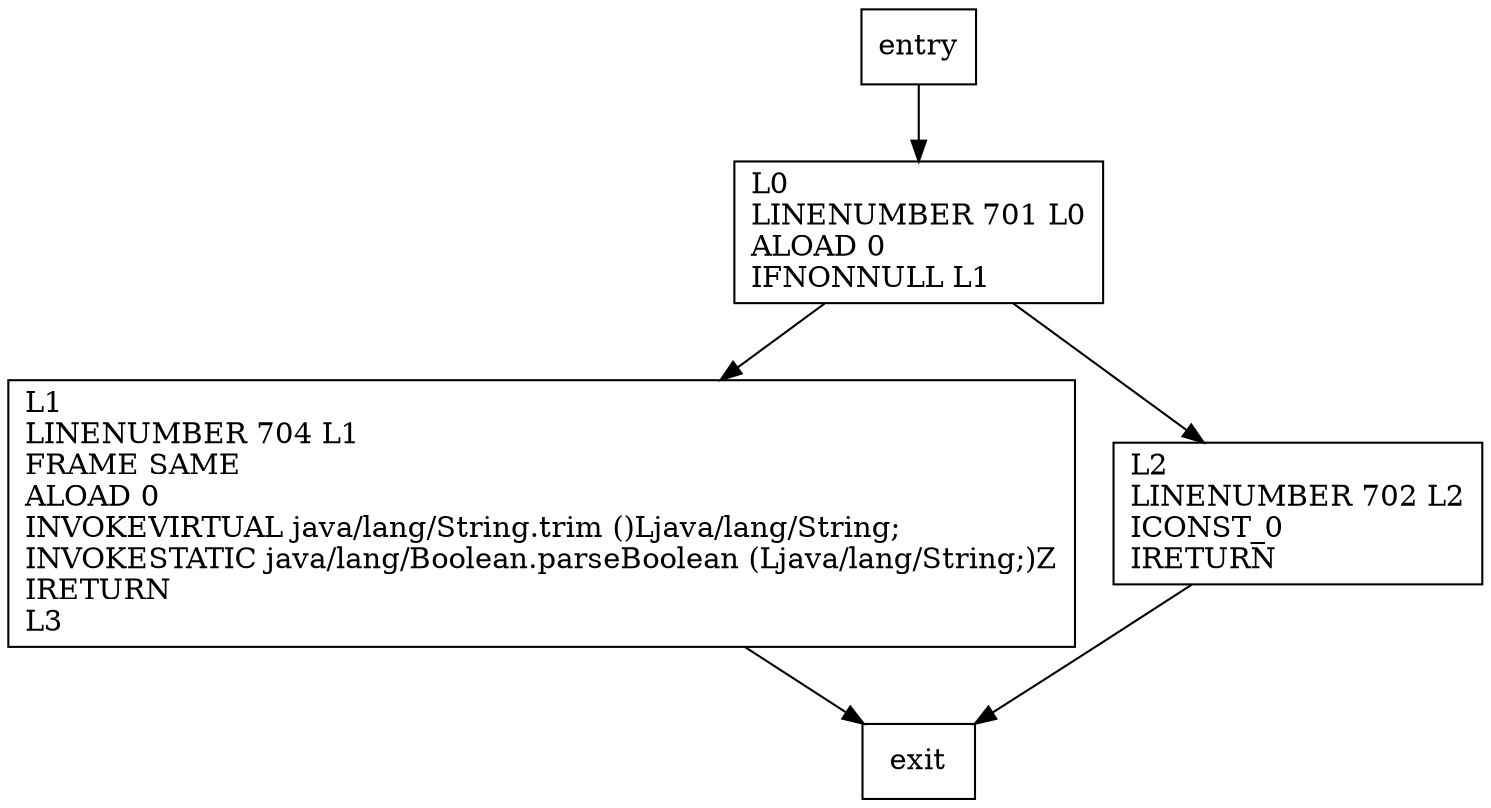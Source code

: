 digraph parseBoolean {
node [shape=record];
1066081674 [label="L1\lLINENUMBER 704 L1\lFRAME SAME\lALOAD 0\lINVOKEVIRTUAL java/lang/String.trim ()Ljava/lang/String;\lINVOKESTATIC java/lang/Boolean.parseBoolean (Ljava/lang/String;)Z\lIRETURN\lL3\l"];
333738149 [label="L2\lLINENUMBER 702 L2\lICONST_0\lIRETURN\l"];
1145062958 [label="L0\lLINENUMBER 701 L0\lALOAD 0\lIFNONNULL L1\l"];
entry;
exit;
entry -> 1145062958
1066081674 -> exit
333738149 -> exit
1145062958 -> 1066081674
1145062958 -> 333738149
}

